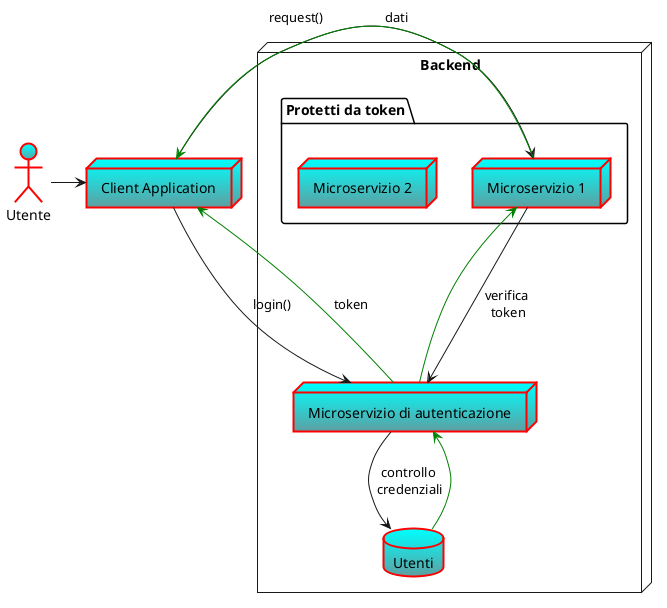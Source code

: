 @startuml token
skinparam titleBorderRoundCorner 15
skinparam titleBorderThickness 2
skinparam titleBorderColor red
skinparam titleBackgroundColor Aqua-CadetBlue


node Backend {
  node "Microservizio di autenticazione" as auth
  database Utenti as db
  folder "Protetti da token" {
    node "Microservizio 1" as dish
    node "Microservizio 2"
  } 
}

actor Utente as user

node "Client Application" as client


user -> client
client ---> auth : login()
auth -> db : controllo\n credenziali
db -[#green]-> auth
client <-[#green]- auth : token
client -> dish : request()
dish ---> auth : verifica \ntoken
auth -[#green]-> dish
dish -[#green]-> client : dati
@enduml

